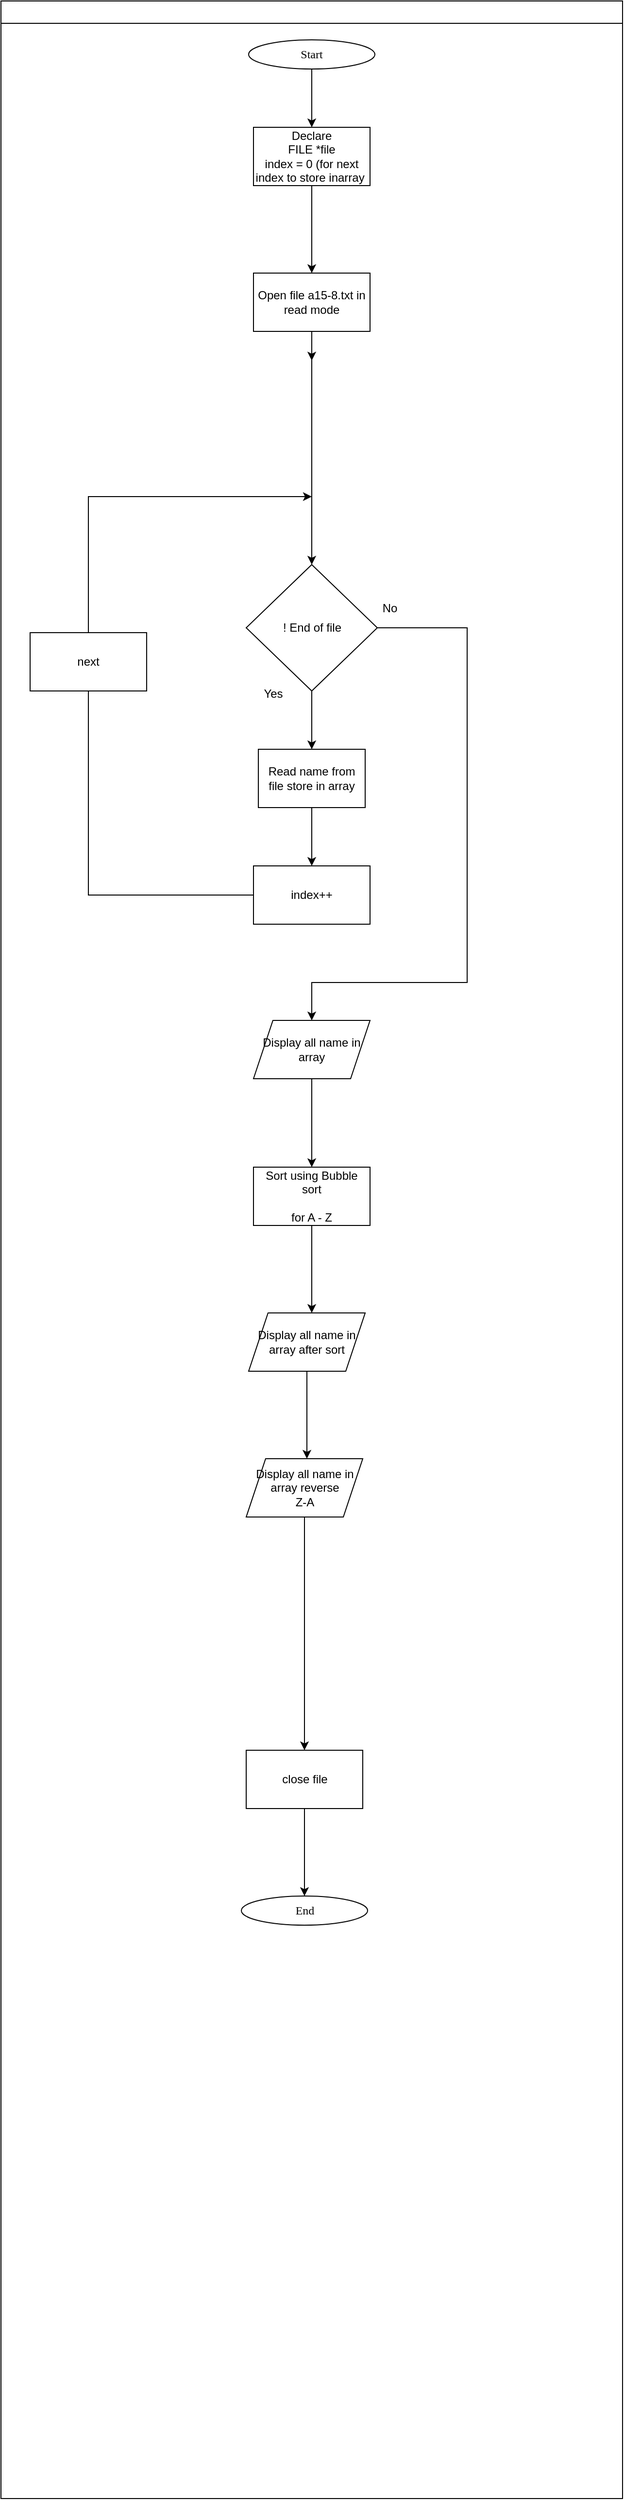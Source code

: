 <mxfile version="25.0.3">
  <diagram id="C5RBs43oDa-KdzZeNtuy" name="Page-1">
    <mxGraphModel dx="2169" dy="734" grid="1" gridSize="10" guides="1" tooltips="1" connect="1" arrows="1" fold="1" page="1" pageScale="1" pageWidth="827" pageHeight="1169" math="0" shadow="0">
      <root>
        <mxCell id="WIyWlLk6GJQsqaUBKTNV-0" />
        <mxCell id="WIyWlLk6GJQsqaUBKTNV-1" parent="WIyWlLk6GJQsqaUBKTNV-0" />
        <mxCell id="mvioNwK95yMqdUQ73LqQ-36" value="" style="swimlane;fontFamily=Sarabun;fontSource=https%3A%2F%2Ffonts.googleapis.com%2Fcss%3Ffamily%3DSarabun;" parent="WIyWlLk6GJQsqaUBKTNV-1" vertex="1">
          <mxGeometry x="-740" y="60" width="640" height="2570" as="geometry" />
        </mxCell>
        <mxCell id="pXdczCPLqUhGzNIIeVMN-3" style="edgeStyle=orthogonalEdgeStyle;rounded=0;orthogonalLoop=1;jettySize=auto;html=1;" parent="mvioNwK95yMqdUQ73LqQ-36" source="mvioNwK95yMqdUQ73LqQ-35" edge="1">
          <mxGeometry relative="1" as="geometry">
            <mxPoint x="320" y="130" as="targetPoint" />
          </mxGeometry>
        </mxCell>
        <mxCell id="mvioNwK95yMqdUQ73LqQ-35" value="&lt;font data-font-src=&quot;https://fonts.googleapis.com/css?family=Sarabun&quot; face=&quot;Sarabun&quot;&gt;Start&lt;/font&gt;" style="ellipse;whiteSpace=wrap;html=1;" parent="mvioNwK95yMqdUQ73LqQ-36" vertex="1">
          <mxGeometry x="255" y="40" width="130" height="30" as="geometry" />
        </mxCell>
        <mxCell id="80OV8Sp7y3rcq8Tu3NWQ-3" style="edgeStyle=orthogonalEdgeStyle;rounded=0;orthogonalLoop=1;jettySize=auto;html=1;" parent="mvioNwK95yMqdUQ73LqQ-36" source="80OV8Sp7y3rcq8Tu3NWQ-1" edge="1">
          <mxGeometry relative="1" as="geometry">
            <mxPoint x="320" y="280" as="targetPoint" />
          </mxGeometry>
        </mxCell>
        <mxCell id="80OV8Sp7y3rcq8Tu3NWQ-1" value="Declare&lt;br&gt;FILE *file&lt;div&gt;index = 0 (for next index to store inarray&amp;nbsp;&lt;/div&gt;" style="rounded=0;whiteSpace=wrap;html=1;" parent="mvioNwK95yMqdUQ73LqQ-36" vertex="1">
          <mxGeometry x="260" y="130" width="120" height="60" as="geometry" />
        </mxCell>
        <mxCell id="80OV8Sp7y3rcq8Tu3NWQ-15" style="edgeStyle=orthogonalEdgeStyle;rounded=0;orthogonalLoop=1;jettySize=auto;html=1;entryX=0.5;entryY=0;entryDx=0;entryDy=0;" parent="mvioNwK95yMqdUQ73LqQ-36" source="80OV8Sp7y3rcq8Tu3NWQ-2" edge="1">
          <mxGeometry relative="1" as="geometry">
            <mxPoint x="320" y="370" as="targetPoint" />
          </mxGeometry>
        </mxCell>
        <mxCell id="vys6bIfs_zqQqiestack-1" style="edgeStyle=orthogonalEdgeStyle;rounded=0;orthogonalLoop=1;jettySize=auto;html=1;entryX=0.5;entryY=0;entryDx=0;entryDy=0;" edge="1" parent="mvioNwK95yMqdUQ73LqQ-36" source="80OV8Sp7y3rcq8Tu3NWQ-2" target="80OV8Sp7y3rcq8Tu3NWQ-4">
          <mxGeometry relative="1" as="geometry" />
        </mxCell>
        <mxCell id="80OV8Sp7y3rcq8Tu3NWQ-2" value="Open file&amp;nbsp;a15-8.txt in read mode" style="rounded=0;whiteSpace=wrap;html=1;" parent="mvioNwK95yMqdUQ73LqQ-36" vertex="1">
          <mxGeometry x="260" y="280" width="120" height="60" as="geometry" />
        </mxCell>
        <mxCell id="80OV8Sp7y3rcq8Tu3NWQ-10" style="edgeStyle=orthogonalEdgeStyle;rounded=0;orthogonalLoop=1;jettySize=auto;html=1;" parent="mvioNwK95yMqdUQ73LqQ-36" source="80OV8Sp7y3rcq8Tu3NWQ-4" edge="1">
          <mxGeometry relative="1" as="geometry">
            <mxPoint x="320" y="770" as="targetPoint" />
          </mxGeometry>
        </mxCell>
        <mxCell id="vys6bIfs_zqQqiestack-16" style="edgeStyle=orthogonalEdgeStyle;rounded=0;orthogonalLoop=1;jettySize=auto;html=1;" edge="1" parent="mvioNwK95yMqdUQ73LqQ-36" source="80OV8Sp7y3rcq8Tu3NWQ-4" target="vys6bIfs_zqQqiestack-5">
          <mxGeometry relative="1" as="geometry">
            <Array as="points">
              <mxPoint x="480" y="645" />
              <mxPoint x="480" y="1010" />
              <mxPoint x="320" y="1010" />
            </Array>
          </mxGeometry>
        </mxCell>
        <mxCell id="80OV8Sp7y3rcq8Tu3NWQ-4" value="! End of file" style="rhombus;whiteSpace=wrap;html=1;" parent="mvioNwK95yMqdUQ73LqQ-36" vertex="1">
          <mxGeometry x="252.5" y="580" width="135" height="130" as="geometry" />
        </mxCell>
        <mxCell id="80OV8Sp7y3rcq8Tu3NWQ-21" value="Yes" style="text;html=1;align=center;verticalAlign=middle;resizable=0;points=[];autosize=1;strokeColor=none;fillColor=none;" parent="mvioNwK95yMqdUQ73LqQ-36" vertex="1">
          <mxGeometry x="260" y="698" width="40" height="30" as="geometry" />
        </mxCell>
        <mxCell id="80OV8Sp7y3rcq8Tu3NWQ-22" value="No" style="text;html=1;align=center;verticalAlign=middle;resizable=0;points=[];autosize=1;strokeColor=none;fillColor=none;" parent="mvioNwK95yMqdUQ73LqQ-36" vertex="1">
          <mxGeometry x="380" y="610" width="40" height="30" as="geometry" />
        </mxCell>
        <mxCell id="vys6bIfs_zqQqiestack-2" style="edgeStyle=orthogonalEdgeStyle;rounded=0;orthogonalLoop=1;jettySize=auto;html=1;" edge="1" parent="mvioNwK95yMqdUQ73LqQ-36" source="vys6bIfs_zqQqiestack-0">
          <mxGeometry relative="1" as="geometry">
            <mxPoint x="320" y="890" as="targetPoint" />
          </mxGeometry>
        </mxCell>
        <mxCell id="vys6bIfs_zqQqiestack-0" value="Read name from file store in array" style="rounded=0;whiteSpace=wrap;html=1;" vertex="1" parent="mvioNwK95yMqdUQ73LqQ-36">
          <mxGeometry x="265" y="770" width="110" height="60" as="geometry" />
        </mxCell>
        <mxCell id="vys6bIfs_zqQqiestack-13" style="edgeStyle=orthogonalEdgeStyle;rounded=0;orthogonalLoop=1;jettySize=auto;html=1;" edge="1" parent="mvioNwK95yMqdUQ73LqQ-36" source="vys6bIfs_zqQqiestack-3">
          <mxGeometry relative="1" as="geometry">
            <mxPoint x="320" y="510" as="targetPoint" />
            <Array as="points">
              <mxPoint x="90" y="920" />
              <mxPoint x="90" y="510" />
            </Array>
          </mxGeometry>
        </mxCell>
        <mxCell id="vys6bIfs_zqQqiestack-3" value="index++" style="rounded=0;whiteSpace=wrap;html=1;" vertex="1" parent="mvioNwK95yMqdUQ73LqQ-36">
          <mxGeometry x="260" y="890" width="120" height="60" as="geometry" />
        </mxCell>
        <mxCell id="vys6bIfs_zqQqiestack-6" style="edgeStyle=orthogonalEdgeStyle;rounded=0;orthogonalLoop=1;jettySize=auto;html=1;" edge="1" parent="mvioNwK95yMqdUQ73LqQ-36" source="vys6bIfs_zqQqiestack-5">
          <mxGeometry relative="1" as="geometry">
            <mxPoint x="320" y="1200" as="targetPoint" />
          </mxGeometry>
        </mxCell>
        <mxCell id="vys6bIfs_zqQqiestack-5" value="Display all name in array" style="shape=parallelogram;perimeter=parallelogramPerimeter;whiteSpace=wrap;html=1;fixedSize=1;" vertex="1" parent="mvioNwK95yMqdUQ73LqQ-36">
          <mxGeometry x="260" y="1049" width="120" height="60" as="geometry" />
        </mxCell>
        <mxCell id="vys6bIfs_zqQqiestack-8" style="edgeStyle=orthogonalEdgeStyle;rounded=0;orthogonalLoop=1;jettySize=auto;html=1;" edge="1" parent="mvioNwK95yMqdUQ73LqQ-36" source="vys6bIfs_zqQqiestack-7">
          <mxGeometry relative="1" as="geometry">
            <mxPoint x="320" y="1350" as="targetPoint" />
          </mxGeometry>
        </mxCell>
        <mxCell id="vys6bIfs_zqQqiestack-7" value="Sort using Bubble sort&lt;div&gt;&lt;br&gt;&lt;/div&gt;&lt;div&gt;for A - Z&lt;/div&gt;" style="rounded=0;whiteSpace=wrap;html=1;" vertex="1" parent="mvioNwK95yMqdUQ73LqQ-36">
          <mxGeometry x="260" y="1200" width="120" height="60" as="geometry" />
        </mxCell>
        <mxCell id="vys6bIfs_zqQqiestack-10" style="edgeStyle=orthogonalEdgeStyle;rounded=0;orthogonalLoop=1;jettySize=auto;html=1;" edge="1" parent="mvioNwK95yMqdUQ73LqQ-36" source="vys6bIfs_zqQqiestack-9">
          <mxGeometry relative="1" as="geometry">
            <mxPoint x="315" y="1500" as="targetPoint" />
          </mxGeometry>
        </mxCell>
        <mxCell id="vys6bIfs_zqQqiestack-9" value="Display all name in array after sort" style="shape=parallelogram;perimeter=parallelogramPerimeter;whiteSpace=wrap;html=1;fixedSize=1;" vertex="1" parent="mvioNwK95yMqdUQ73LqQ-36">
          <mxGeometry x="255" y="1350" width="120" height="60" as="geometry" />
        </mxCell>
        <mxCell id="vys6bIfs_zqQqiestack-11" value="Display all name in array reverse&lt;div&gt;Z-A&lt;/div&gt;" style="shape=parallelogram;perimeter=parallelogramPerimeter;whiteSpace=wrap;html=1;fixedSize=1;" vertex="1" parent="mvioNwK95yMqdUQ73LqQ-36">
          <mxGeometry x="252.5" y="1500" width="120" height="60" as="geometry" />
        </mxCell>
        <mxCell id="vys6bIfs_zqQqiestack-14" value="next" style="rounded=0;whiteSpace=wrap;html=1;" vertex="1" parent="mvioNwK95yMqdUQ73LqQ-36">
          <mxGeometry x="30" y="650" width="120" height="60" as="geometry" />
        </mxCell>
        <mxCell id="80OV8Sp7y3rcq8Tu3NWQ-19" style="edgeStyle=orthogonalEdgeStyle;rounded=0;orthogonalLoop=1;jettySize=auto;html=1;" parent="WIyWlLk6GJQsqaUBKTNV-1" source="80OV8Sp7y3rcq8Tu3NWQ-17" edge="1">
          <mxGeometry relative="1" as="geometry">
            <mxPoint x="-427.5" y="2010" as="targetPoint" />
          </mxGeometry>
        </mxCell>
        <mxCell id="80OV8Sp7y3rcq8Tu3NWQ-17" value="close file" style="rounded=0;whiteSpace=wrap;html=1;" parent="WIyWlLk6GJQsqaUBKTNV-1" vertex="1">
          <mxGeometry x="-487.5" y="1860" width="120" height="60" as="geometry" />
        </mxCell>
        <mxCell id="80OV8Sp7y3rcq8Tu3NWQ-20" value="&lt;font data-font-src=&quot;https://fonts.googleapis.com/css?family=Sarabun&quot; face=&quot;Sarabun&quot;&gt;End&lt;/font&gt;" style="ellipse;whiteSpace=wrap;html=1;" parent="WIyWlLk6GJQsqaUBKTNV-1" vertex="1">
          <mxGeometry x="-492.5" y="2010" width="130" height="30" as="geometry" />
        </mxCell>
        <mxCell id="vys6bIfs_zqQqiestack-12" style="edgeStyle=orthogonalEdgeStyle;rounded=0;orthogonalLoop=1;jettySize=auto;html=1;" edge="1" parent="WIyWlLk6GJQsqaUBKTNV-1" source="vys6bIfs_zqQqiestack-11" target="80OV8Sp7y3rcq8Tu3NWQ-17">
          <mxGeometry relative="1" as="geometry" />
        </mxCell>
      </root>
    </mxGraphModel>
  </diagram>
</mxfile>
